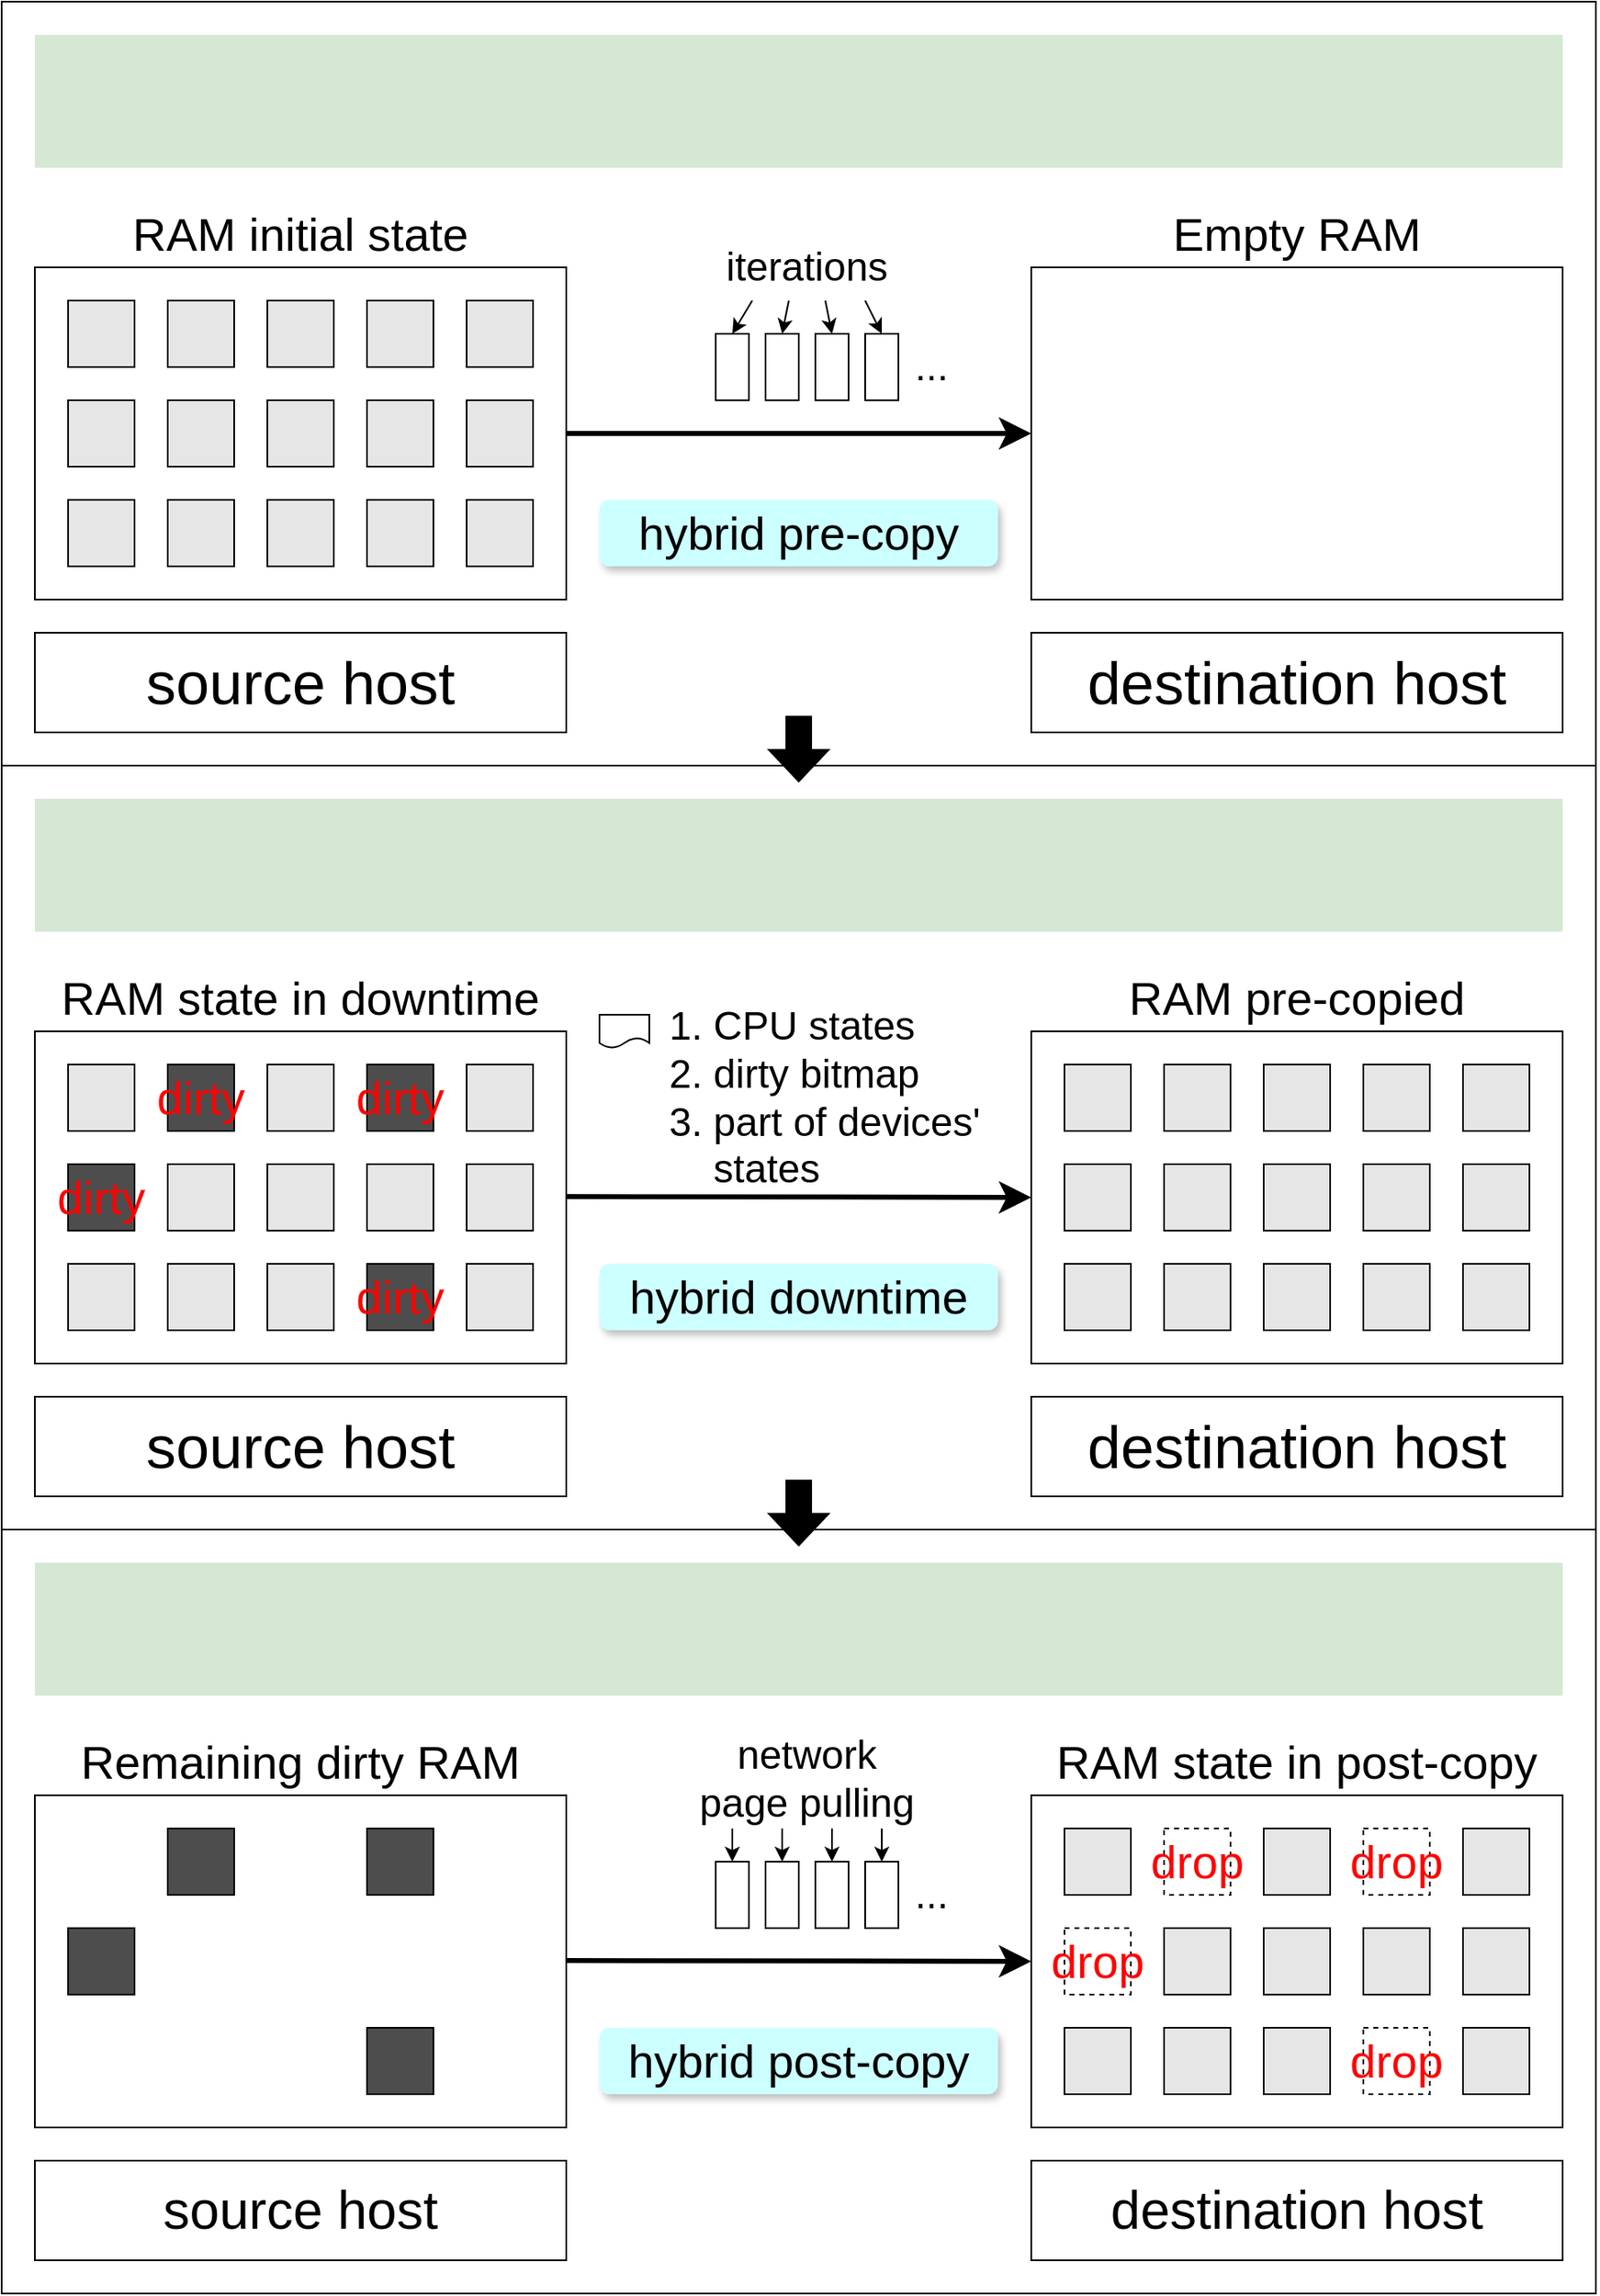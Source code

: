 <mxfile version="21.5.2" type="github">
  <diagram name="第 1 页" id="RIdFQgAQoTJojQbnxjcj">
    <mxGraphModel dx="2019" dy="1155" grid="1" gridSize="10" guides="1" tooltips="1" connect="1" arrows="1" fold="1" page="1" pageScale="1" pageWidth="827" pageHeight="1169" math="0" shadow="0">
      <root>
        <mxCell id="0" />
        <mxCell id="1" parent="0" />
        <mxCell id="UIJ0YP2_6uzMAfToVLwA-28" value="" style="rounded=0;whiteSpace=wrap;html=1;fillColor=none;" vertex="1" parent="1">
          <mxGeometry x="60" y="280" width="960" height="1380" as="geometry" />
        </mxCell>
        <mxCell id="ZZE6u8Rq9VthmS_ORE96-38" style="edgeStyle=orthogonalEdgeStyle;rounded=0;orthogonalLoop=1;jettySize=auto;html=1;exitX=1;exitY=0.5;exitDx=0;exitDy=0;entryX=0;entryY=0.5;entryDx=0;entryDy=0;endSize=10;startSize=10;strokeWidth=3;" parent="1" source="ZZE6u8Rq9VthmS_ORE96-18" target="ZZE6u8Rq9VthmS_ORE96-36" edge="1">
          <mxGeometry relative="1" as="geometry" />
        </mxCell>
        <mxCell id="ZZE6u8Rq9VthmS_ORE96-18" value="" style="rounded=0;whiteSpace=wrap;html=1;" parent="1" vertex="1">
          <mxGeometry x="80" y="440" width="320" height="200" as="geometry" />
        </mxCell>
        <mxCell id="ZZE6u8Rq9VthmS_ORE96-19" value="" style="rounded=0;whiteSpace=wrap;html=1;fillColor=#E6E6E6;" parent="1" vertex="1">
          <mxGeometry x="100" y="460" width="40" height="40" as="geometry" />
        </mxCell>
        <mxCell id="ZZE6u8Rq9VthmS_ORE96-20" value="" style="rounded=0;whiteSpace=wrap;html=1;fillColor=#E6E6E6;" parent="1" vertex="1">
          <mxGeometry x="160" y="460" width="40" height="40" as="geometry" />
        </mxCell>
        <mxCell id="ZZE6u8Rq9VthmS_ORE96-21" value="" style="rounded=0;whiteSpace=wrap;html=1;fillColor=#E6E6E6;" parent="1" vertex="1">
          <mxGeometry x="220" y="460" width="40" height="40" as="geometry" />
        </mxCell>
        <mxCell id="ZZE6u8Rq9VthmS_ORE96-22" value="" style="rounded=0;whiteSpace=wrap;html=1;fillColor=#E6E6E6;" parent="1" vertex="1">
          <mxGeometry x="280" y="460" width="40" height="40" as="geometry" />
        </mxCell>
        <mxCell id="ZZE6u8Rq9VthmS_ORE96-23" value="" style="rounded=0;whiteSpace=wrap;html=1;fillColor=#E6E6E6;" parent="1" vertex="1">
          <mxGeometry x="340" y="460" width="40" height="40" as="geometry" />
        </mxCell>
        <mxCell id="ZZE6u8Rq9VthmS_ORE96-24" value="" style="rounded=0;whiteSpace=wrap;html=1;fillColor=#E6E6E6;" parent="1" vertex="1">
          <mxGeometry x="100" y="520" width="40" height="40" as="geometry" />
        </mxCell>
        <mxCell id="ZZE6u8Rq9VthmS_ORE96-25" value="" style="rounded=0;whiteSpace=wrap;html=1;fillColor=#E6E6E6;" parent="1" vertex="1">
          <mxGeometry x="160" y="520" width="40" height="40" as="geometry" />
        </mxCell>
        <mxCell id="ZZE6u8Rq9VthmS_ORE96-26" value="" style="rounded=0;whiteSpace=wrap;html=1;fillColor=#E6E6E6;" parent="1" vertex="1">
          <mxGeometry x="220" y="520" width="40" height="40" as="geometry" />
        </mxCell>
        <mxCell id="ZZE6u8Rq9VthmS_ORE96-27" value="" style="rounded=0;whiteSpace=wrap;html=1;fillColor=#E6E6E6;" parent="1" vertex="1">
          <mxGeometry x="280" y="520" width="40" height="40" as="geometry" />
        </mxCell>
        <mxCell id="ZZE6u8Rq9VthmS_ORE96-28" value="" style="rounded=0;whiteSpace=wrap;html=1;fillColor=#E6E6E6;" parent="1" vertex="1">
          <mxGeometry x="340" y="520" width="40" height="40" as="geometry" />
        </mxCell>
        <mxCell id="ZZE6u8Rq9VthmS_ORE96-29" value="" style="rounded=0;whiteSpace=wrap;html=1;fillColor=#E6E6E6;" parent="1" vertex="1">
          <mxGeometry x="100" y="580" width="40" height="40" as="geometry" />
        </mxCell>
        <mxCell id="ZZE6u8Rq9VthmS_ORE96-30" value="" style="rounded=0;whiteSpace=wrap;html=1;fillColor=#E6E6E6;" parent="1" vertex="1">
          <mxGeometry x="160" y="580" width="40" height="40" as="geometry" />
        </mxCell>
        <mxCell id="ZZE6u8Rq9VthmS_ORE96-31" value="" style="rounded=0;whiteSpace=wrap;html=1;fillColor=#E6E6E6;" parent="1" vertex="1">
          <mxGeometry x="220" y="580" width="40" height="40" as="geometry" />
        </mxCell>
        <mxCell id="ZZE6u8Rq9VthmS_ORE96-32" value="" style="rounded=0;whiteSpace=wrap;html=1;fillColor=#E6E6E6;" parent="1" vertex="1">
          <mxGeometry x="280" y="580" width="40" height="40" as="geometry" />
        </mxCell>
        <mxCell id="ZZE6u8Rq9VthmS_ORE96-33" value="" style="rounded=0;whiteSpace=wrap;html=1;fillColor=#E6E6E6;" parent="1" vertex="1">
          <mxGeometry x="340" y="580" width="40" height="40" as="geometry" />
        </mxCell>
        <mxCell id="ZZE6u8Rq9VthmS_ORE96-36" value="" style="rounded=0;whiteSpace=wrap;html=1;" parent="1" vertex="1">
          <mxGeometry x="680" y="440" width="320" height="200" as="geometry" />
        </mxCell>
        <mxCell id="ZZE6u8Rq9VthmS_ORE96-37" value="&lt;font style=&quot;font-size: 36px;&quot;&gt;source host&lt;/font&gt;" style="rounded=0;whiteSpace=wrap;html=1;" parent="1" vertex="1">
          <mxGeometry x="80" y="660" width="320" height="60" as="geometry" />
        </mxCell>
        <mxCell id="ZZE6u8Rq9VthmS_ORE96-40" value="&lt;font style=&quot;font-size: 36px;&quot;&gt;destination host&lt;/font&gt;" style="rounded=0;whiteSpace=wrap;html=1;" parent="1" vertex="1">
          <mxGeometry x="680" y="660" width="320" height="60" as="geometry" />
        </mxCell>
        <mxCell id="ZZE6u8Rq9VthmS_ORE96-41" value="&lt;font style=&quot;font-size: 28px;&quot;&gt;RAM initial state&lt;/font&gt;" style="text;html=1;strokeColor=none;fillColor=none;align=center;verticalAlign=middle;whiteSpace=wrap;rounded=0;" parent="1" vertex="1">
          <mxGeometry x="80" y="400" width="320" height="40" as="geometry" />
        </mxCell>
        <mxCell id="ZZE6u8Rq9VthmS_ORE96-43" value="&lt;font style=&quot;font-size: 28px;&quot;&gt;hybrid pre-copy&lt;/font&gt;" style="text;html=1;strokeColor=none;fillColor=#CCFFFF;align=center;verticalAlign=middle;whiteSpace=wrap;rounded=1;shadow=1;glass=0;dashed=1;" parent="1" vertex="1">
          <mxGeometry x="420" y="580" width="240" height="40" as="geometry" />
        </mxCell>
        <mxCell id="ZZE6u8Rq9VthmS_ORE96-44" value="" style="shape=image;html=1;verticalAlign=top;verticalLabelPosition=bottom;labelBackgroundColor=#ffffff;imageAspect=0;aspect=fixed;image=https://cdn1.iconfinder.com/data/icons/material-audio-video/22/loop-128.png" parent="1" vertex="1">
          <mxGeometry x="440" y="480" width="40" height="40" as="geometry" />
        </mxCell>
        <mxCell id="ZZE6u8Rq9VthmS_ORE96-45" value="" style="rounded=0;whiteSpace=wrap;html=1;" parent="1" vertex="1">
          <mxGeometry x="490" y="480" width="20" height="40" as="geometry" />
        </mxCell>
        <mxCell id="ZZE6u8Rq9VthmS_ORE96-46" value="" style="rounded=0;whiteSpace=wrap;html=1;" parent="1" vertex="1">
          <mxGeometry x="520" y="480" width="20" height="40" as="geometry" />
        </mxCell>
        <mxCell id="ZZE6u8Rq9VthmS_ORE96-47" value="" style="rounded=0;whiteSpace=wrap;html=1;" parent="1" vertex="1">
          <mxGeometry x="550" y="480" width="20" height="40" as="geometry" />
        </mxCell>
        <mxCell id="ZZE6u8Rq9VthmS_ORE96-48" value="" style="rounded=0;whiteSpace=wrap;html=1;" parent="1" vertex="1">
          <mxGeometry x="580" y="480" width="20" height="40" as="geometry" />
        </mxCell>
        <mxCell id="ZZE6u8Rq9VthmS_ORE96-49" value="&lt;font style=&quot;font-size: 24px;&quot;&gt;...&lt;/font&gt;" style="text;html=1;strokeColor=none;fillColor=none;align=center;verticalAlign=middle;whiteSpace=wrap;rounded=0;" parent="1" vertex="1">
          <mxGeometry x="600" y="480" width="40" height="40" as="geometry" />
        </mxCell>
        <mxCell id="ZZE6u8Rq9VthmS_ORE96-50" value="&lt;font style=&quot;font-size: 24px;&quot;&gt;iterations&lt;/font&gt;" style="text;html=1;strokeColor=none;fillColor=none;align=center;verticalAlign=middle;whiteSpace=wrap;rounded=0;" parent="1" vertex="1">
          <mxGeometry x="490" y="420" width="110" height="40" as="geometry" />
        </mxCell>
        <mxCell id="ZZE6u8Rq9VthmS_ORE96-51" value="" style="endArrow=classic;html=1;rounded=0;exitX=0.2;exitY=1;exitDx=0;exitDy=0;exitPerimeter=0;" parent="1" source="ZZE6u8Rq9VthmS_ORE96-50" edge="1">
          <mxGeometry width="50" height="50" relative="1" as="geometry">
            <mxPoint x="410" y="590" as="sourcePoint" />
            <mxPoint x="500" y="480" as="targetPoint" />
          </mxGeometry>
        </mxCell>
        <mxCell id="ZZE6u8Rq9VthmS_ORE96-53" value="" style="endArrow=classic;html=1;rounded=0;exitX=0.4;exitY=1;exitDx=0;exitDy=0;exitPerimeter=0;entryX=0.5;entryY=0;entryDx=0;entryDy=0;" parent="1" source="ZZE6u8Rq9VthmS_ORE96-50" target="ZZE6u8Rq9VthmS_ORE96-46" edge="1">
          <mxGeometry width="50" height="50" relative="1" as="geometry">
            <mxPoint x="522" y="470" as="sourcePoint" />
            <mxPoint x="510" y="490" as="targetPoint" />
          </mxGeometry>
        </mxCell>
        <mxCell id="ZZE6u8Rq9VthmS_ORE96-54" value="" style="endArrow=classic;html=1;rounded=0;exitX=0.6;exitY=1;exitDx=0;exitDy=0;exitPerimeter=0;entryX=0.5;entryY=0;entryDx=0;entryDy=0;" parent="1" source="ZZE6u8Rq9VthmS_ORE96-50" target="ZZE6u8Rq9VthmS_ORE96-47" edge="1">
          <mxGeometry width="50" height="50" relative="1" as="geometry">
            <mxPoint x="532" y="480" as="sourcePoint" />
            <mxPoint x="520" y="500" as="targetPoint" />
          </mxGeometry>
        </mxCell>
        <mxCell id="ZZE6u8Rq9VthmS_ORE96-55" value="" style="endArrow=classic;html=1;rounded=0;exitX=0.818;exitY=1;exitDx=0;exitDy=0;exitPerimeter=0;entryX=0.5;entryY=0;entryDx=0;entryDy=0;" parent="1" source="ZZE6u8Rq9VthmS_ORE96-50" target="ZZE6u8Rq9VthmS_ORE96-48" edge="1">
          <mxGeometry width="50" height="50" relative="1" as="geometry">
            <mxPoint x="542" y="490" as="sourcePoint" />
            <mxPoint x="530" y="510" as="targetPoint" />
          </mxGeometry>
        </mxCell>
        <mxCell id="ZZE6u8Rq9VthmS_ORE96-56" value="" style="rounded=0;whiteSpace=wrap;html=1;" parent="1" vertex="1">
          <mxGeometry x="80" y="900" width="320" height="200" as="geometry" />
        </mxCell>
        <mxCell id="ZZE6u8Rq9VthmS_ORE96-57" value="" style="rounded=0;whiteSpace=wrap;html=1;fillColor=#E6E6E6;" parent="1" vertex="1">
          <mxGeometry x="100" y="920" width="40" height="40" as="geometry" />
        </mxCell>
        <mxCell id="ZZE6u8Rq9VthmS_ORE96-58" value="" style="rounded=0;whiteSpace=wrap;html=1;fillColor=#4D4D4D;" parent="1" vertex="1">
          <mxGeometry x="160" y="920" width="40" height="40" as="geometry" />
        </mxCell>
        <mxCell id="ZZE6u8Rq9VthmS_ORE96-59" value="" style="rounded=0;whiteSpace=wrap;html=1;fillColor=#E6E6E6;" parent="1" vertex="1">
          <mxGeometry x="220" y="920" width="40" height="40" as="geometry" />
        </mxCell>
        <mxCell id="ZZE6u8Rq9VthmS_ORE96-60" value="" style="rounded=0;whiteSpace=wrap;html=1;fillColor=#4D4D4D;" parent="1" vertex="1">
          <mxGeometry x="280" y="920" width="40" height="40" as="geometry" />
        </mxCell>
        <mxCell id="ZZE6u8Rq9VthmS_ORE96-61" value="" style="rounded=0;whiteSpace=wrap;html=1;fillColor=#E6E6E6;" parent="1" vertex="1">
          <mxGeometry x="340" y="920" width="40" height="40" as="geometry" />
        </mxCell>
        <mxCell id="ZZE6u8Rq9VthmS_ORE96-62" value="" style="rounded=0;whiteSpace=wrap;html=1;fillColor=#4D4D4D;" parent="1" vertex="1">
          <mxGeometry x="100" y="980" width="40" height="40" as="geometry" />
        </mxCell>
        <mxCell id="ZZE6u8Rq9VthmS_ORE96-63" value="" style="rounded=0;whiteSpace=wrap;html=1;fillColor=#E6E6E6;" parent="1" vertex="1">
          <mxGeometry x="160" y="980" width="40" height="40" as="geometry" />
        </mxCell>
        <mxCell id="ZZE6u8Rq9VthmS_ORE96-64" value="" style="rounded=0;whiteSpace=wrap;html=1;fillColor=#E6E6E6;" parent="1" vertex="1">
          <mxGeometry x="220" y="980" width="40" height="40" as="geometry" />
        </mxCell>
        <mxCell id="ZZE6u8Rq9VthmS_ORE96-65" value="" style="rounded=0;whiteSpace=wrap;html=1;fillColor=#E6E6E6;" parent="1" vertex="1">
          <mxGeometry x="280" y="980" width="40" height="40" as="geometry" />
        </mxCell>
        <mxCell id="ZZE6u8Rq9VthmS_ORE96-66" value="" style="rounded=0;whiteSpace=wrap;html=1;fillColor=#E6E6E6;" parent="1" vertex="1">
          <mxGeometry x="340" y="980" width="40" height="40" as="geometry" />
        </mxCell>
        <mxCell id="ZZE6u8Rq9VthmS_ORE96-67" value="" style="rounded=0;whiteSpace=wrap;html=1;fillColor=#E6E6E6;" parent="1" vertex="1">
          <mxGeometry x="100" y="1040" width="40" height="40" as="geometry" />
        </mxCell>
        <mxCell id="ZZE6u8Rq9VthmS_ORE96-68" value="" style="rounded=0;whiteSpace=wrap;html=1;fillColor=#E6E6E6;" parent="1" vertex="1">
          <mxGeometry x="160" y="1040" width="40" height="40" as="geometry" />
        </mxCell>
        <mxCell id="ZZE6u8Rq9VthmS_ORE96-69" value="" style="rounded=0;whiteSpace=wrap;html=1;fillColor=#E6E6E6;" parent="1" vertex="1">
          <mxGeometry x="220" y="1040" width="40" height="40" as="geometry" />
        </mxCell>
        <mxCell id="ZZE6u8Rq9VthmS_ORE96-70" value="" style="rounded=0;whiteSpace=wrap;html=1;fillColor=#4D4D4D;" parent="1" vertex="1">
          <mxGeometry x="280" y="1040" width="40" height="40" as="geometry" />
        </mxCell>
        <mxCell id="ZZE6u8Rq9VthmS_ORE96-71" value="" style="rounded=0;whiteSpace=wrap;html=1;fillColor=#E6E6E6;" parent="1" vertex="1">
          <mxGeometry x="340" y="1040" width="40" height="40" as="geometry" />
        </mxCell>
        <mxCell id="ZZE6u8Rq9VthmS_ORE96-72" value="&lt;font style=&quot;font-size: 36px;&quot;&gt;source host&lt;/font&gt;" style="rounded=0;whiteSpace=wrap;html=1;" parent="1" vertex="1">
          <mxGeometry x="80" y="1120" width="320" height="60" as="geometry" />
        </mxCell>
        <mxCell id="ZZE6u8Rq9VthmS_ORE96-73" value="&lt;font style=&quot;font-size: 28px;&quot;&gt;RAM state in downtime&lt;/font&gt;" style="text;html=1;strokeColor=none;fillColor=none;align=center;verticalAlign=middle;whiteSpace=wrap;rounded=0;" parent="1" vertex="1">
          <mxGeometry x="80" y="860" width="320" height="40" as="geometry" />
        </mxCell>
        <mxCell id="ZZE6u8Rq9VthmS_ORE96-77" value="" style="rounded=0;whiteSpace=wrap;html=1;" parent="1" vertex="1">
          <mxGeometry x="680" y="900" width="320" height="200" as="geometry" />
        </mxCell>
        <mxCell id="ZZE6u8Rq9VthmS_ORE96-78" value="" style="rounded=0;whiteSpace=wrap;html=1;fillColor=#E6E6E6;" parent="1" vertex="1">
          <mxGeometry x="700" y="920" width="40" height="40" as="geometry" />
        </mxCell>
        <mxCell id="ZZE6u8Rq9VthmS_ORE96-79" value="" style="rounded=0;whiteSpace=wrap;html=1;fillColor=#E6E6E6;" parent="1" vertex="1">
          <mxGeometry x="760" y="920" width="40" height="40" as="geometry" />
        </mxCell>
        <mxCell id="ZZE6u8Rq9VthmS_ORE96-80" value="" style="rounded=0;whiteSpace=wrap;html=1;fillColor=#E6E6E6;" parent="1" vertex="1">
          <mxGeometry x="820" y="920" width="40" height="40" as="geometry" />
        </mxCell>
        <mxCell id="ZZE6u8Rq9VthmS_ORE96-81" value="" style="rounded=0;whiteSpace=wrap;html=1;fillColor=#E6E6E6;" parent="1" vertex="1">
          <mxGeometry x="880" y="920" width="40" height="40" as="geometry" />
        </mxCell>
        <mxCell id="ZZE6u8Rq9VthmS_ORE96-82" value="" style="rounded=0;whiteSpace=wrap;html=1;fillColor=#E6E6E6;" parent="1" vertex="1">
          <mxGeometry x="940" y="920" width="40" height="40" as="geometry" />
        </mxCell>
        <mxCell id="ZZE6u8Rq9VthmS_ORE96-83" value="" style="rounded=0;whiteSpace=wrap;html=1;fillColor=#E6E6E6;" parent="1" vertex="1">
          <mxGeometry x="700" y="980" width="40" height="40" as="geometry" />
        </mxCell>
        <mxCell id="ZZE6u8Rq9VthmS_ORE96-84" value="" style="rounded=0;whiteSpace=wrap;html=1;fillColor=#E6E6E6;" parent="1" vertex="1">
          <mxGeometry x="760" y="980" width="40" height="40" as="geometry" />
        </mxCell>
        <mxCell id="ZZE6u8Rq9VthmS_ORE96-85" value="" style="rounded=0;whiteSpace=wrap;html=1;fillColor=#E6E6E6;" parent="1" vertex="1">
          <mxGeometry x="820" y="980" width="40" height="40" as="geometry" />
        </mxCell>
        <mxCell id="ZZE6u8Rq9VthmS_ORE96-86" value="" style="rounded=0;whiteSpace=wrap;html=1;fillColor=#E6E6E6;" parent="1" vertex="1">
          <mxGeometry x="880" y="980" width="40" height="40" as="geometry" />
        </mxCell>
        <mxCell id="ZZE6u8Rq9VthmS_ORE96-87" value="" style="rounded=0;whiteSpace=wrap;html=1;fillColor=#E6E6E6;" parent="1" vertex="1">
          <mxGeometry x="940" y="980" width="40" height="40" as="geometry" />
        </mxCell>
        <mxCell id="ZZE6u8Rq9VthmS_ORE96-88" value="" style="rounded=0;whiteSpace=wrap;html=1;fillColor=#E6E6E6;" parent="1" vertex="1">
          <mxGeometry x="700" y="1040" width="40" height="40" as="geometry" />
        </mxCell>
        <mxCell id="ZZE6u8Rq9VthmS_ORE96-89" value="" style="rounded=0;whiteSpace=wrap;html=1;fillColor=#E6E6E6;" parent="1" vertex="1">
          <mxGeometry x="760" y="1040" width="40" height="40" as="geometry" />
        </mxCell>
        <mxCell id="ZZE6u8Rq9VthmS_ORE96-90" value="" style="rounded=0;whiteSpace=wrap;html=1;fillColor=#E6E6E6;" parent="1" vertex="1">
          <mxGeometry x="820" y="1040" width="40" height="40" as="geometry" />
        </mxCell>
        <mxCell id="ZZE6u8Rq9VthmS_ORE96-91" value="" style="rounded=0;whiteSpace=wrap;html=1;fillColor=#E6E6E6;" parent="1" vertex="1">
          <mxGeometry x="880" y="1040" width="40" height="40" as="geometry" />
        </mxCell>
        <mxCell id="ZZE6u8Rq9VthmS_ORE96-92" value="" style="rounded=0;whiteSpace=wrap;html=1;fillColor=#E6E6E6;" parent="1" vertex="1">
          <mxGeometry x="940" y="1040" width="40" height="40" as="geometry" />
        </mxCell>
        <mxCell id="ZZE6u8Rq9VthmS_ORE96-93" value="&lt;font style=&quot;font-size: 36px;&quot;&gt;destination host&lt;/font&gt;" style="rounded=0;whiteSpace=wrap;html=1;" parent="1" vertex="1">
          <mxGeometry x="680" y="1120" width="320" height="60" as="geometry" />
        </mxCell>
        <mxCell id="ZZE6u8Rq9VthmS_ORE96-95" value="&lt;font style=&quot;font-size: 28px;&quot;&gt;hybrid downtime&lt;/font&gt;" style="text;html=1;strokeColor=none;fillColor=#CCFFFF;align=center;verticalAlign=middle;whiteSpace=wrap;rounded=1;shadow=1;" parent="1" vertex="1">
          <mxGeometry x="420" y="1040" width="240" height="40" as="geometry" />
        </mxCell>
        <mxCell id="ZZE6u8Rq9VthmS_ORE96-97" value="" style="rounded=0;whiteSpace=wrap;html=1;" parent="1" vertex="1">
          <mxGeometry x="80" y="1360" width="320" height="200" as="geometry" />
        </mxCell>
        <mxCell id="ZZE6u8Rq9VthmS_ORE96-99" value="" style="rounded=0;whiteSpace=wrap;html=1;fillColor=#4D4D4D;" parent="1" vertex="1">
          <mxGeometry x="160" y="1380" width="40" height="40" as="geometry" />
        </mxCell>
        <mxCell id="ZZE6u8Rq9VthmS_ORE96-101" value="" style="rounded=0;whiteSpace=wrap;html=1;fillColor=#4D4D4D;" parent="1" vertex="1">
          <mxGeometry x="280" y="1380" width="40" height="40" as="geometry" />
        </mxCell>
        <mxCell id="ZZE6u8Rq9VthmS_ORE96-103" value="" style="rounded=0;whiteSpace=wrap;html=1;fillColor=#4D4D4D;" parent="1" vertex="1">
          <mxGeometry x="100" y="1440" width="40" height="40" as="geometry" />
        </mxCell>
        <mxCell id="ZZE6u8Rq9VthmS_ORE96-111" value="" style="rounded=0;whiteSpace=wrap;html=1;fillColor=#4D4D4D;" parent="1" vertex="1">
          <mxGeometry x="280" y="1500" width="40" height="40" as="geometry" />
        </mxCell>
        <mxCell id="ZZE6u8Rq9VthmS_ORE96-113" value="&lt;font style=&quot;font-size: 32px;&quot;&gt;source host&lt;/font&gt;" style="rounded=0;whiteSpace=wrap;html=1;" parent="1" vertex="1">
          <mxGeometry x="80" y="1580" width="320" height="60" as="geometry" />
        </mxCell>
        <mxCell id="ZZE6u8Rq9VthmS_ORE96-114" value="" style="shape=document;whiteSpace=wrap;html=1;boundedLbl=1;" parent="1" vertex="1">
          <mxGeometry x="420" y="890" width="30" height="20" as="geometry" />
        </mxCell>
        <mxCell id="ZZE6u8Rq9VthmS_ORE96-117" value="&lt;font style=&quot;font-size: 28px;&quot;&gt;Remaining dirty RAM&lt;/font&gt;" style="text;html=1;strokeColor=none;fillColor=none;align=center;verticalAlign=middle;whiteSpace=wrap;rounded=0;" parent="1" vertex="1">
          <mxGeometry x="80" y="1320" width="320" height="40" as="geometry" />
        </mxCell>
        <mxCell id="ZZE6u8Rq9VthmS_ORE96-118" value="&lt;font style=&quot;font-size: 28px;&quot;&gt;Empty RAM&lt;/font&gt;" style="text;html=1;strokeColor=none;fillColor=none;align=center;verticalAlign=middle;whiteSpace=wrap;rounded=0;" parent="1" vertex="1">
          <mxGeometry x="680" y="400" width="320" height="40" as="geometry" />
        </mxCell>
        <mxCell id="ZZE6u8Rq9VthmS_ORE96-119" value="&lt;font style=&quot;font-size: 28px;&quot;&gt;RAM pre-copied&lt;/font&gt;" style="text;html=1;strokeColor=none;fillColor=none;align=center;verticalAlign=middle;whiteSpace=wrap;rounded=0;" parent="1" vertex="1">
          <mxGeometry x="680" y="860" width="320" height="40" as="geometry" />
        </mxCell>
        <mxCell id="ZZE6u8Rq9VthmS_ORE96-120" style="edgeStyle=orthogonalEdgeStyle;rounded=0;orthogonalLoop=1;jettySize=auto;html=1;exitX=1;exitY=0.5;exitDx=0;exitDy=0;entryX=0;entryY=0.5;entryDx=0;entryDy=0;endSize=10;startSize=10;strokeWidth=3;" parent="1" edge="1" target="ZZE6u8Rq9VthmS_ORE96-77">
          <mxGeometry relative="1" as="geometry">
            <mxPoint x="400" y="999.5" as="sourcePoint" />
            <mxPoint x="640" y="999.5" as="targetPoint" />
          </mxGeometry>
        </mxCell>
        <mxCell id="ZZE6u8Rq9VthmS_ORE96-121" style="edgeStyle=orthogonalEdgeStyle;rounded=0;orthogonalLoop=1;jettySize=auto;html=1;exitX=1;exitY=0.5;exitDx=0;exitDy=0;entryX=0;entryY=0.5;entryDx=0;entryDy=0;endSize=10;startSize=10;strokeWidth=3;" parent="1" edge="1" target="ZZE6u8Rq9VthmS_ORE96-122">
          <mxGeometry relative="1" as="geometry">
            <mxPoint x="400" y="1459.5" as="sourcePoint" />
            <mxPoint x="640" y="1459.5" as="targetPoint" />
          </mxGeometry>
        </mxCell>
        <mxCell id="ZZE6u8Rq9VthmS_ORE96-122" value="" style="rounded=0;whiteSpace=wrap;html=1;" parent="1" vertex="1">
          <mxGeometry x="680" y="1360" width="320" height="200" as="geometry" />
        </mxCell>
        <mxCell id="ZZE6u8Rq9VthmS_ORE96-123" value="" style="rounded=0;whiteSpace=wrap;html=1;fillColor=#E6E6E6;" parent="1" vertex="1">
          <mxGeometry x="700" y="1380" width="40" height="40" as="geometry" />
        </mxCell>
        <mxCell id="ZZE6u8Rq9VthmS_ORE96-125" value="" style="rounded=0;whiteSpace=wrap;html=1;fillColor=#E6E6E6;" parent="1" vertex="1">
          <mxGeometry x="820" y="1380" width="40" height="40" as="geometry" />
        </mxCell>
        <mxCell id="ZZE6u8Rq9VthmS_ORE96-126" value="" style="rounded=0;whiteSpace=wrap;html=1;fillColor=none;dashed=1;" parent="1" vertex="1">
          <mxGeometry x="880" y="1380" width="40" height="40" as="geometry" />
        </mxCell>
        <mxCell id="ZZE6u8Rq9VthmS_ORE96-127" value="" style="rounded=0;whiteSpace=wrap;html=1;fillColor=#E6E6E6;" parent="1" vertex="1">
          <mxGeometry x="940" y="1380" width="40" height="40" as="geometry" />
        </mxCell>
        <mxCell id="ZZE6u8Rq9VthmS_ORE96-129" value="" style="rounded=0;whiteSpace=wrap;html=1;fillColor=#E6E6E6;" parent="1" vertex="1">
          <mxGeometry x="760" y="1440" width="40" height="40" as="geometry" />
        </mxCell>
        <mxCell id="ZZE6u8Rq9VthmS_ORE96-130" value="" style="rounded=0;whiteSpace=wrap;html=1;fillColor=#E6E6E6;" parent="1" vertex="1">
          <mxGeometry x="820" y="1440" width="40" height="40" as="geometry" />
        </mxCell>
        <mxCell id="ZZE6u8Rq9VthmS_ORE96-131" value="" style="rounded=0;whiteSpace=wrap;html=1;fillColor=#E6E6E6;" parent="1" vertex="1">
          <mxGeometry x="880" y="1440" width="40" height="40" as="geometry" />
        </mxCell>
        <mxCell id="ZZE6u8Rq9VthmS_ORE96-132" value="" style="rounded=0;whiteSpace=wrap;html=1;fillColor=#E6E6E6;" parent="1" vertex="1">
          <mxGeometry x="940" y="1440" width="40" height="40" as="geometry" />
        </mxCell>
        <mxCell id="ZZE6u8Rq9VthmS_ORE96-133" value="" style="rounded=0;whiteSpace=wrap;html=1;fillColor=#E6E6E6;" parent="1" vertex="1">
          <mxGeometry x="700" y="1500" width="40" height="40" as="geometry" />
        </mxCell>
        <mxCell id="ZZE6u8Rq9VthmS_ORE96-134" value="" style="rounded=0;whiteSpace=wrap;html=1;fillColor=#E6E6E6;" parent="1" vertex="1">
          <mxGeometry x="760" y="1500" width="40" height="40" as="geometry" />
        </mxCell>
        <mxCell id="ZZE6u8Rq9VthmS_ORE96-135" value="" style="rounded=0;whiteSpace=wrap;html=1;fillColor=#E6E6E6;" parent="1" vertex="1">
          <mxGeometry x="820" y="1500" width="40" height="40" as="geometry" />
        </mxCell>
        <mxCell id="ZZE6u8Rq9VthmS_ORE96-137" value="" style="rounded=0;whiteSpace=wrap;html=1;fillColor=#E6E6E6;" parent="1" vertex="1">
          <mxGeometry x="940" y="1500" width="40" height="40" as="geometry" />
        </mxCell>
        <mxCell id="ZZE6u8Rq9VthmS_ORE96-138" value="&lt;font style=&quot;font-size: 32px;&quot;&gt;destination host&lt;/font&gt;" style="rounded=0;whiteSpace=wrap;html=1;" parent="1" vertex="1">
          <mxGeometry x="680" y="1580" width="320" height="60" as="geometry" />
        </mxCell>
        <mxCell id="ZZE6u8Rq9VthmS_ORE96-139" value="&lt;font style=&quot;font-size: 28px;&quot;&gt;RAM state in post-copy&lt;/font&gt;" style="text;html=1;strokeColor=none;fillColor=none;align=center;verticalAlign=middle;whiteSpace=wrap;rounded=0;" parent="1" vertex="1">
          <mxGeometry x="680" y="1320" width="320" height="40" as="geometry" />
        </mxCell>
        <mxCell id="ZZE6u8Rq9VthmS_ORE96-140" value="&lt;font style=&quot;font-size: 28px;&quot;&gt;hybrid post-copy&lt;/font&gt;" style="text;html=1;strokeColor=none;fillColor=#CCFFFF;align=center;verticalAlign=middle;whiteSpace=wrap;rounded=1;shadow=1;" parent="1" vertex="1">
          <mxGeometry x="420" y="1500" width="240" height="40" as="geometry" />
        </mxCell>
        <mxCell id="ZZE6u8Rq9VthmS_ORE96-143" value="" style="rounded=0;whiteSpace=wrap;html=1;fillColor=none;dashed=1;" parent="1" vertex="1">
          <mxGeometry x="760" y="1380" width="40" height="40" as="geometry" />
        </mxCell>
        <mxCell id="ZZE6u8Rq9VthmS_ORE96-144" value="" style="rounded=0;whiteSpace=wrap;html=1;fillColor=none;dashed=1;" parent="1" vertex="1">
          <mxGeometry x="700" y="1440" width="40" height="40" as="geometry" />
        </mxCell>
        <mxCell id="ZZE6u8Rq9VthmS_ORE96-145" value="" style="rounded=0;whiteSpace=wrap;html=1;fillColor=none;dashed=1;" parent="1" vertex="1">
          <mxGeometry x="880" y="1500" width="40" height="40" as="geometry" />
        </mxCell>
        <mxCell id="ZZE6u8Rq9VthmS_ORE96-146" value="" style="shape=image;html=1;verticalAlign=top;verticalLabelPosition=bottom;labelBackgroundColor=#ffffff;imageAspect=0;aspect=fixed;image=https://cdn1.iconfinder.com/data/icons/material-audio-video/22/loop-128.png" parent="1" vertex="1">
          <mxGeometry x="440" y="1400" width="40" height="40" as="geometry" />
        </mxCell>
        <mxCell id="ZZE6u8Rq9VthmS_ORE96-147" value="" style="rounded=0;whiteSpace=wrap;html=1;" parent="1" vertex="1">
          <mxGeometry x="490" y="1400" width="20" height="40" as="geometry" />
        </mxCell>
        <mxCell id="ZZE6u8Rq9VthmS_ORE96-148" value="" style="rounded=0;whiteSpace=wrap;html=1;" parent="1" vertex="1">
          <mxGeometry x="520" y="1400" width="20" height="40" as="geometry" />
        </mxCell>
        <mxCell id="ZZE6u8Rq9VthmS_ORE96-149" value="" style="rounded=0;whiteSpace=wrap;html=1;" parent="1" vertex="1">
          <mxGeometry x="550" y="1400" width="20" height="40" as="geometry" />
        </mxCell>
        <mxCell id="ZZE6u8Rq9VthmS_ORE96-150" value="" style="rounded=0;whiteSpace=wrap;html=1;" parent="1" vertex="1">
          <mxGeometry x="580" y="1400" width="20" height="40" as="geometry" />
        </mxCell>
        <mxCell id="ZZE6u8Rq9VthmS_ORE96-151" value="&lt;font style=&quot;font-size: 24px;&quot;&gt;...&lt;/font&gt;" style="text;html=1;strokeColor=none;fillColor=none;align=center;verticalAlign=middle;whiteSpace=wrap;rounded=0;" parent="1" vertex="1">
          <mxGeometry x="600" y="1400" width="40" height="40" as="geometry" />
        </mxCell>
        <mxCell id="ZZE6u8Rq9VthmS_ORE96-152" value="&lt;font style=&quot;font-size: 24px;&quot;&gt;network&lt;br&gt;page pulling&lt;/font&gt;" style="text;html=1;strokeColor=none;fillColor=none;align=center;verticalAlign=middle;whiteSpace=wrap;rounded=0;" parent="1" vertex="1">
          <mxGeometry x="470" y="1320" width="150" height="60" as="geometry" />
        </mxCell>
        <mxCell id="ZZE6u8Rq9VthmS_ORE96-153" value="" style="endArrow=classic;html=1;rounded=0;exitX=0.2;exitY=1;exitDx=0;exitDy=0;exitPerimeter=0;" parent="1" source="ZZE6u8Rq9VthmS_ORE96-152" edge="1">
          <mxGeometry width="50" height="50" relative="1" as="geometry">
            <mxPoint x="410" y="1510" as="sourcePoint" />
            <mxPoint x="500" y="1400" as="targetPoint" />
          </mxGeometry>
        </mxCell>
        <mxCell id="ZZE6u8Rq9VthmS_ORE96-154" value="" style="endArrow=classic;html=1;rounded=0;exitX=0.4;exitY=1;exitDx=0;exitDy=0;exitPerimeter=0;entryX=0.5;entryY=0;entryDx=0;entryDy=0;" parent="1" source="ZZE6u8Rq9VthmS_ORE96-152" target="ZZE6u8Rq9VthmS_ORE96-148" edge="1">
          <mxGeometry width="50" height="50" relative="1" as="geometry">
            <mxPoint x="522" y="1390" as="sourcePoint" />
            <mxPoint x="510" y="1410" as="targetPoint" />
          </mxGeometry>
        </mxCell>
        <mxCell id="ZZE6u8Rq9VthmS_ORE96-155" value="" style="endArrow=classic;html=1;rounded=0;exitX=0.6;exitY=1;exitDx=0;exitDy=0;exitPerimeter=0;entryX=0.5;entryY=0;entryDx=0;entryDy=0;" parent="1" source="ZZE6u8Rq9VthmS_ORE96-152" target="ZZE6u8Rq9VthmS_ORE96-149" edge="1">
          <mxGeometry width="50" height="50" relative="1" as="geometry">
            <mxPoint x="532" y="1400" as="sourcePoint" />
            <mxPoint x="520" y="1420" as="targetPoint" />
          </mxGeometry>
        </mxCell>
        <mxCell id="ZZE6u8Rq9VthmS_ORE96-156" value="" style="endArrow=classic;html=1;rounded=0;exitX=0.8;exitY=1;exitDx=0;exitDy=0;exitPerimeter=0;entryX=0.5;entryY=0;entryDx=0;entryDy=0;" parent="1" source="ZZE6u8Rq9VthmS_ORE96-152" target="ZZE6u8Rq9VthmS_ORE96-150" edge="1">
          <mxGeometry width="50" height="50" relative="1" as="geometry">
            <mxPoint x="542" y="1410" as="sourcePoint" />
            <mxPoint x="530" y="1430" as="targetPoint" />
          </mxGeometry>
        </mxCell>
        <mxCell id="UIJ0YP2_6uzMAfToVLwA-9" value="&lt;div style=&quot;font-size: 24px;&quot;&gt;&lt;font style=&quot;font-size: 24px;&quot;&gt;1. CPU states&lt;/font&gt;&lt;/div&gt;&lt;div style=&quot;font-size: 24px;&quot;&gt;&lt;span style=&quot;background-color: initial;&quot;&gt;&lt;font style=&quot;font-size: 24px;&quot;&gt;2. dirty bitmap&lt;/font&gt;&lt;/span&gt;&lt;/div&gt;&lt;div style=&quot;font-size: 24px;&quot;&gt;&lt;font style=&quot;font-size: 24px;&quot;&gt;3. part of devices&#39;&lt;/font&gt;&lt;/div&gt;&lt;div style=&quot;font-size: 24px;&quot;&gt;&lt;font style=&quot;font-size: 24px;&quot;&gt;&amp;nbsp; &amp;nbsp; states&lt;/font&gt;&lt;/div&gt;" style="text;html=1;strokeColor=none;fillColor=none;align=left;verticalAlign=middle;whiteSpace=wrap;rounded=0;" vertex="1" parent="1">
          <mxGeometry x="460" y="880" width="200" height="120" as="geometry" />
        </mxCell>
        <mxCell id="UIJ0YP2_6uzMAfToVLwA-16" value="" style="endArrow=none;html=1;rounded=0;" edge="1" parent="1">
          <mxGeometry width="50" height="50" relative="1" as="geometry">
            <mxPoint x="60" y="740" as="sourcePoint" />
            <mxPoint x="1020" y="740" as="targetPoint" />
          </mxGeometry>
        </mxCell>
        <mxCell id="UIJ0YP2_6uzMAfToVLwA-17" value="&lt;font color=&quot;#ff0000&quot; style=&quot;font-size: 28px;&quot;&gt;dirty&lt;/font&gt;" style="text;html=1;strokeColor=none;fillColor=none;align=center;verticalAlign=middle;whiteSpace=wrap;rounded=0;" vertex="1" parent="1">
          <mxGeometry x="150" y="920" width="60" height="40" as="geometry" />
        </mxCell>
        <mxCell id="UIJ0YP2_6uzMAfToVLwA-18" value="&lt;font color=&quot;#ff0000&quot; style=&quot;font-size: 28px;&quot;&gt;dirty&lt;/font&gt;" style="text;html=1;strokeColor=none;fillColor=none;align=center;verticalAlign=middle;whiteSpace=wrap;rounded=0;" vertex="1" parent="1">
          <mxGeometry x="270" y="920" width="60" height="40" as="geometry" />
        </mxCell>
        <mxCell id="UIJ0YP2_6uzMAfToVLwA-19" value="&lt;font color=&quot;#ff0000&quot; style=&quot;font-size: 28px;&quot;&gt;dirty&lt;/font&gt;" style="text;html=1;strokeColor=none;fillColor=none;align=center;verticalAlign=middle;whiteSpace=wrap;rounded=0;" vertex="1" parent="1">
          <mxGeometry x="90" y="980" width="60" height="40" as="geometry" />
        </mxCell>
        <mxCell id="UIJ0YP2_6uzMAfToVLwA-20" value="&lt;font color=&quot;#ff0000&quot; style=&quot;font-size: 28px;&quot;&gt;dirty&lt;/font&gt;" style="text;html=1;strokeColor=none;fillColor=none;align=center;verticalAlign=middle;whiteSpace=wrap;rounded=0;" vertex="1" parent="1">
          <mxGeometry x="270" y="1040" width="60" height="40" as="geometry" />
        </mxCell>
        <mxCell id="UIJ0YP2_6uzMAfToVLwA-21" value="&lt;font color=&quot;#ff0000&quot; style=&quot;font-size: 28px;&quot;&gt;drop&lt;/font&gt;" style="text;html=1;strokeColor=none;fillColor=none;align=center;verticalAlign=middle;whiteSpace=wrap;rounded=0;" vertex="1" parent="1">
          <mxGeometry x="750" y="1380" width="60" height="40" as="geometry" />
        </mxCell>
        <mxCell id="UIJ0YP2_6uzMAfToVLwA-22" value="&lt;font color=&quot;#ff0000&quot; style=&quot;font-size: 28px;&quot;&gt;drop&lt;/font&gt;" style="text;html=1;strokeColor=none;fillColor=none;align=center;verticalAlign=middle;whiteSpace=wrap;rounded=0;" vertex="1" parent="1">
          <mxGeometry x="870" y="1380" width="60" height="40" as="geometry" />
        </mxCell>
        <mxCell id="UIJ0YP2_6uzMAfToVLwA-23" value="&lt;font color=&quot;#ff0000&quot; style=&quot;font-size: 28px;&quot;&gt;drop&lt;/font&gt;" style="text;html=1;strokeColor=none;fillColor=none;align=center;verticalAlign=middle;whiteSpace=wrap;rounded=0;" vertex="1" parent="1">
          <mxGeometry x="690" y="1440" width="60" height="40" as="geometry" />
        </mxCell>
        <mxCell id="UIJ0YP2_6uzMAfToVLwA-24" value="&lt;font color=&quot;#ff0000&quot; style=&quot;font-size: 28px;&quot;&gt;drop&lt;/font&gt;" style="text;html=1;strokeColor=none;fillColor=none;align=center;verticalAlign=middle;whiteSpace=wrap;rounded=0;" vertex="1" parent="1">
          <mxGeometry x="870" y="1500" width="60" height="40" as="geometry" />
        </mxCell>
        <mxCell id="UIJ0YP2_6uzMAfToVLwA-25" value="" style="rounded=0;whiteSpace=wrap;html=1;fillColor=#D5E8D4;strokeColor=none;" vertex="1" parent="1">
          <mxGeometry x="80" y="1220" width="920" height="80" as="geometry" />
        </mxCell>
        <mxCell id="UIJ0YP2_6uzMAfToVLwA-26" value="" style="rounded=0;whiteSpace=wrap;html=1;fillColor=#D5E8D4;strokeColor=none;" vertex="1" parent="1">
          <mxGeometry x="80" y="760" width="920" height="80" as="geometry" />
        </mxCell>
        <mxCell id="UIJ0YP2_6uzMAfToVLwA-27" value="" style="rounded=0;whiteSpace=wrap;html=1;fillColor=#D5E8D4;strokeColor=none;" vertex="1" parent="1">
          <mxGeometry x="80" y="300" width="920" height="80" as="geometry" />
        </mxCell>
        <mxCell id="UIJ0YP2_6uzMAfToVLwA-29" value="" style="shape=flexArrow;endArrow=classic;html=1;rounded=0;endSize=6;startSize=10;strokeWidth=1;width=15;fillColor=#000000;" edge="1" parent="1">
          <mxGeometry width="50" height="50" relative="1" as="geometry">
            <mxPoint x="540" y="710" as="sourcePoint" />
            <mxPoint x="540" y="750" as="targetPoint" />
          </mxGeometry>
        </mxCell>
        <mxCell id="UIJ0YP2_6uzMAfToVLwA-30" value="" style="endArrow=none;html=1;rounded=0;" edge="1" parent="1">
          <mxGeometry width="50" height="50" relative="1" as="geometry">
            <mxPoint x="60" y="1200" as="sourcePoint" />
            <mxPoint x="1020" y="1200" as="targetPoint" />
          </mxGeometry>
        </mxCell>
        <mxCell id="UIJ0YP2_6uzMAfToVLwA-31" value="" style="shape=flexArrow;endArrow=classic;html=1;rounded=0;endSize=6;startSize=10;strokeWidth=1;width=15;fillColor=#000000;" edge="1" parent="1">
          <mxGeometry width="50" height="50" relative="1" as="geometry">
            <mxPoint x="540" y="1170" as="sourcePoint" />
            <mxPoint x="540" y="1210" as="targetPoint" />
          </mxGeometry>
        </mxCell>
      </root>
    </mxGraphModel>
  </diagram>
</mxfile>
